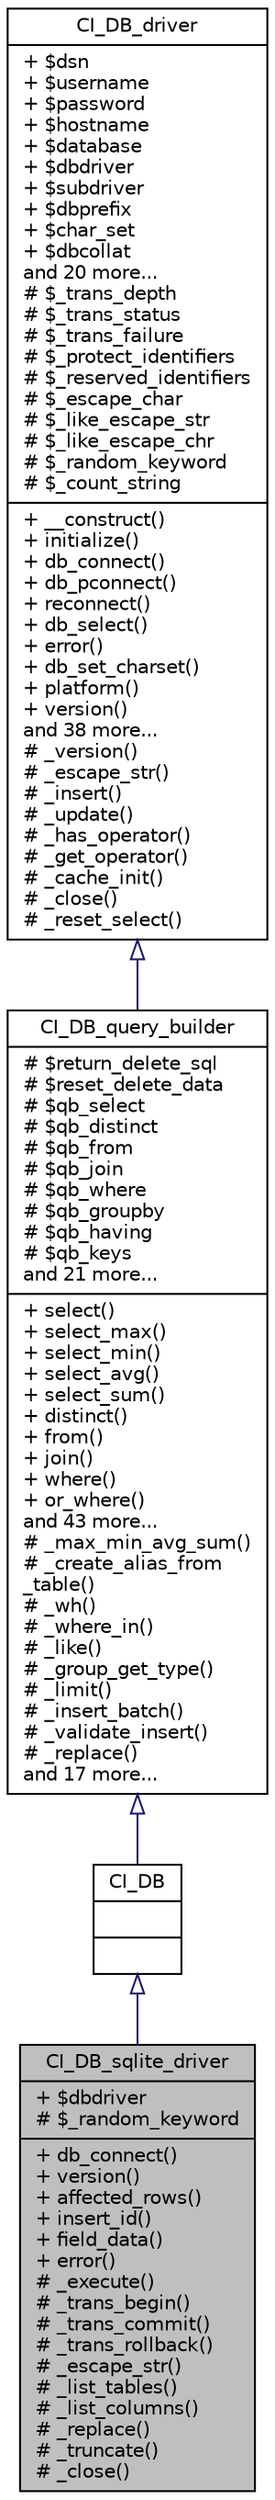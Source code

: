 digraph "CI_DB_sqlite_driver"
{
 // LATEX_PDF_SIZE
  edge [fontname="Helvetica",fontsize="10",labelfontname="Helvetica",labelfontsize="10"];
  node [fontname="Helvetica",fontsize="10",shape=record];
  Node0 [label="{CI_DB_sqlite_driver\n|+ $dbdriver\l# $_random_keyword\l|+ db_connect()\l+ version()\l+ affected_rows()\l+ insert_id()\l+ field_data()\l+ error()\l# _execute()\l# _trans_begin()\l# _trans_commit()\l# _trans_rollback()\l# _escape_str()\l# _list_tables()\l# _list_columns()\l# _replace()\l# _truncate()\l# _close()\l}",height=0.2,width=0.4,color="black", fillcolor="grey75", style="filled", fontcolor="black",tooltip=" "];
  Node1 -> Node0 [dir="back",color="midnightblue",fontsize="10",style="solid",arrowtail="onormal",fontname="Helvetica"];
  Node1 [label="{CI_DB\n||}",height=0.2,width=0.4,color="black", fillcolor="white", style="filled",URL="$class_c_i___d_b.html",tooltip=" "];
  Node2 -> Node1 [dir="back",color="midnightblue",fontsize="10",style="solid",arrowtail="onormal",fontname="Helvetica"];
  Node2 [label="{CI_DB_query_builder\n|# $return_delete_sql\l# $reset_delete_data\l# $qb_select\l# $qb_distinct\l# $qb_from\l# $qb_join\l# $qb_where\l# $qb_groupby\l# $qb_having\l# $qb_keys\land 21 more...\l|+ select()\l+ select_max()\l+ select_min()\l+ select_avg()\l+ select_sum()\l+ distinct()\l+ from()\l+ join()\l+ where()\l+ or_where()\land 43 more...\l# _max_min_avg_sum()\l# _create_alias_from\l_table()\l# _wh()\l# _where_in()\l# _like()\l# _group_get_type()\l# _limit()\l# _insert_batch()\l# _validate_insert()\l# _replace()\land 17 more...\l}",height=0.2,width=0.4,color="black", fillcolor="white", style="filled",URL="$class_c_i___d_b__query__builder.html",tooltip=" "];
  Node3 -> Node2 [dir="back",color="midnightblue",fontsize="10",style="solid",arrowtail="onormal",fontname="Helvetica"];
  Node3 [label="{CI_DB_driver\n|+ $dsn\l+ $username\l+ $password\l+ $hostname\l+ $database\l+ $dbdriver\l+ $subdriver\l+ $dbprefix\l+ $char_set\l+ $dbcollat\land 20 more...\l# $_trans_depth\l# $_trans_status\l# $_trans_failure\l# $_protect_identifiers\l# $_reserved_identifiers\l# $_escape_char\l# $_like_escape_str\l# $_like_escape_chr\l# $_random_keyword\l# $_count_string\l|+ __construct()\l+ initialize()\l+ db_connect()\l+ db_pconnect()\l+ reconnect()\l+ db_select()\l+ error()\l+ db_set_charset()\l+ platform()\l+ version()\land 38 more...\l# _version()\l# _escape_str()\l# _insert()\l# _update()\l# _has_operator()\l# _get_operator()\l# _cache_init()\l# _close()\l# _reset_select()\l}",height=0.2,width=0.4,color="black", fillcolor="white", style="filled",URL="$class_c_i___d_b__driver.html",tooltip=" "];
}
